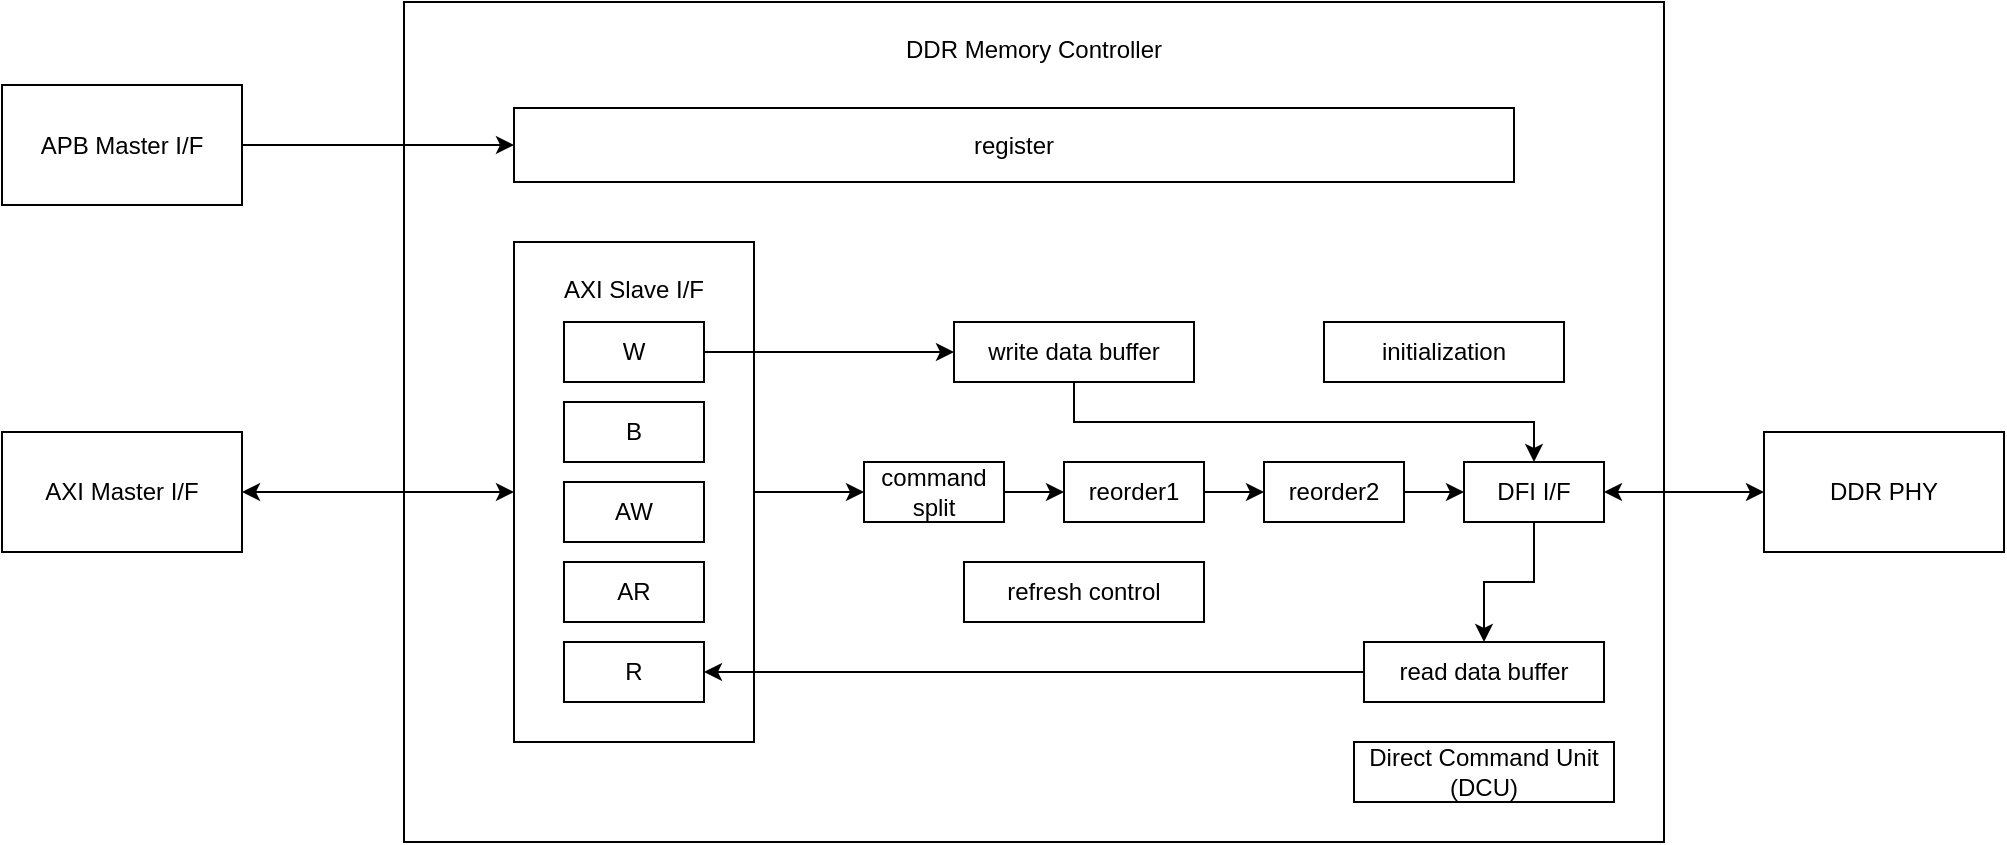 <mxfile version="24.3.1" type="github" pages="4">
  <diagram id="9vWwow3ykaDu_4hFYiPk" name="DDRC">
    <mxGraphModel dx="2076" dy="678" grid="1" gridSize="10" guides="1" tooltips="1" connect="1" arrows="1" fold="1" page="1" pageScale="1" pageWidth="850" pageHeight="1100" math="0" shadow="0">
      <root>
        <mxCell id="0" />
        <mxCell id="1" parent="0" />
        <mxCell id="frMZeteiWevj0GkbvkkG-1" value="DDR Memory Controller" style="rounded=0;whiteSpace=wrap;html=1;verticalAlign=top;spacingTop=10;" vertex="1" parent="1">
          <mxGeometry x="120" y="100" width="630" height="420" as="geometry" />
        </mxCell>
        <mxCell id="frMZeteiWevj0GkbvkkG-2" value="register" style="rounded=0;whiteSpace=wrap;html=1;" vertex="1" parent="1">
          <mxGeometry x="175" y="153" width="500" height="37" as="geometry" />
        </mxCell>
        <mxCell id="frMZeteiWevj0GkbvkkG-17" style="edgeStyle=orthogonalEdgeStyle;rounded=0;orthogonalLoop=1;jettySize=auto;html=1;" edge="1" parent="1" source="frMZeteiWevj0GkbvkkG-3" target="frMZeteiWevj0GkbvkkG-16">
          <mxGeometry relative="1" as="geometry" />
        </mxCell>
        <mxCell id="frMZeteiWevj0GkbvkkG-3" value="AXI Slave I/F" style="rounded=0;whiteSpace=wrap;html=1;verticalAlign=top;spacingTop=10;" vertex="1" parent="1">
          <mxGeometry x="175" y="220" width="120" height="250" as="geometry" />
        </mxCell>
        <mxCell id="frMZeteiWevj0GkbvkkG-15" style="edgeStyle=orthogonalEdgeStyle;rounded=0;orthogonalLoop=1;jettySize=auto;html=1;" edge="1" parent="1" source="frMZeteiWevj0GkbvkkG-4" target="frMZeteiWevj0GkbvkkG-13">
          <mxGeometry relative="1" as="geometry" />
        </mxCell>
        <mxCell id="frMZeteiWevj0GkbvkkG-4" value="W" style="rounded=0;whiteSpace=wrap;html=1;" vertex="1" parent="1">
          <mxGeometry x="200" y="260" width="70" height="30" as="geometry" />
        </mxCell>
        <mxCell id="frMZeteiWevj0GkbvkkG-5" value="B" style="rounded=0;whiteSpace=wrap;html=1;" vertex="1" parent="1">
          <mxGeometry x="200" y="300" width="70" height="30" as="geometry" />
        </mxCell>
        <mxCell id="frMZeteiWevj0GkbvkkG-6" value="AW" style="rounded=0;whiteSpace=wrap;html=1;" vertex="1" parent="1">
          <mxGeometry x="200" y="340" width="70" height="30" as="geometry" />
        </mxCell>
        <mxCell id="frMZeteiWevj0GkbvkkG-7" value="AR" style="rounded=0;whiteSpace=wrap;html=1;" vertex="1" parent="1">
          <mxGeometry x="200" y="380" width="70" height="30" as="geometry" />
        </mxCell>
        <mxCell id="frMZeteiWevj0GkbvkkG-8" value="R" style="rounded=0;whiteSpace=wrap;html=1;" vertex="1" parent="1">
          <mxGeometry x="200" y="420" width="70" height="30" as="geometry" />
        </mxCell>
        <mxCell id="frMZeteiWevj0GkbvkkG-9" value="AXI Master I/F" style="rounded=0;whiteSpace=wrap;html=1;" vertex="1" parent="1">
          <mxGeometry x="-81" y="315" width="120" height="60" as="geometry" />
        </mxCell>
        <mxCell id="frMZeteiWevj0GkbvkkG-12" style="edgeStyle=orthogonalEdgeStyle;rounded=0;orthogonalLoop=1;jettySize=auto;html=1;" edge="1" parent="1" source="frMZeteiWevj0GkbvkkG-11" target="frMZeteiWevj0GkbvkkG-2">
          <mxGeometry relative="1" as="geometry" />
        </mxCell>
        <mxCell id="frMZeteiWevj0GkbvkkG-11" value="APB Master I/F" style="rounded=0;whiteSpace=wrap;html=1;" vertex="1" parent="1">
          <mxGeometry x="-81" y="141.5" width="120" height="60" as="geometry" />
        </mxCell>
        <mxCell id="frMZeteiWevj0GkbvkkG-26" style="edgeStyle=orthogonalEdgeStyle;rounded=0;orthogonalLoop=1;jettySize=auto;html=1;entryX=0.5;entryY=0;entryDx=0;entryDy=0;" edge="1" parent="1" source="frMZeteiWevj0GkbvkkG-13" target="frMZeteiWevj0GkbvkkG-20">
          <mxGeometry relative="1" as="geometry">
            <Array as="points">
              <mxPoint x="455" y="310" />
              <mxPoint x="685" y="310" />
            </Array>
          </mxGeometry>
        </mxCell>
        <mxCell id="frMZeteiWevj0GkbvkkG-13" value="write data buffer" style="rounded=0;whiteSpace=wrap;html=1;" vertex="1" parent="1">
          <mxGeometry x="395" y="260" width="120" height="30" as="geometry" />
        </mxCell>
        <mxCell id="frMZeteiWevj0GkbvkkG-14" value="initialization" style="rounded=0;whiteSpace=wrap;html=1;" vertex="1" parent="1">
          <mxGeometry x="580" y="260" width="120" height="30" as="geometry" />
        </mxCell>
        <mxCell id="frMZeteiWevj0GkbvkkG-21" value="" style="edgeStyle=orthogonalEdgeStyle;rounded=0;orthogonalLoop=1;jettySize=auto;html=1;" edge="1" parent="1" source="frMZeteiWevj0GkbvkkG-16" target="frMZeteiWevj0GkbvkkG-18">
          <mxGeometry relative="1" as="geometry" />
        </mxCell>
        <mxCell id="frMZeteiWevj0GkbvkkG-16" value="command split" style="rounded=0;whiteSpace=wrap;html=1;" vertex="1" parent="1">
          <mxGeometry x="350" y="330" width="70" height="30" as="geometry" />
        </mxCell>
        <mxCell id="frMZeteiWevj0GkbvkkG-22" value="" style="edgeStyle=orthogonalEdgeStyle;rounded=0;orthogonalLoop=1;jettySize=auto;html=1;" edge="1" parent="1" source="frMZeteiWevj0GkbvkkG-18" target="frMZeteiWevj0GkbvkkG-19">
          <mxGeometry relative="1" as="geometry" />
        </mxCell>
        <mxCell id="frMZeteiWevj0GkbvkkG-18" value="reorder1" style="rounded=0;whiteSpace=wrap;html=1;" vertex="1" parent="1">
          <mxGeometry x="450" y="330" width="70" height="30" as="geometry" />
        </mxCell>
        <mxCell id="frMZeteiWevj0GkbvkkG-23" value="" style="edgeStyle=orthogonalEdgeStyle;rounded=0;orthogonalLoop=1;jettySize=auto;html=1;" edge="1" parent="1" source="frMZeteiWevj0GkbvkkG-19" target="frMZeteiWevj0GkbvkkG-20">
          <mxGeometry relative="1" as="geometry" />
        </mxCell>
        <mxCell id="frMZeteiWevj0GkbvkkG-19" value="reorder2" style="rounded=0;whiteSpace=wrap;html=1;" vertex="1" parent="1">
          <mxGeometry x="550" y="330" width="70" height="30" as="geometry" />
        </mxCell>
        <mxCell id="frMZeteiWevj0GkbvkkG-28" style="edgeStyle=orthogonalEdgeStyle;rounded=0;orthogonalLoop=1;jettySize=auto;html=1;" edge="1" parent="1" source="frMZeteiWevj0GkbvkkG-20" target="frMZeteiWevj0GkbvkkG-27">
          <mxGeometry relative="1" as="geometry" />
        </mxCell>
        <mxCell id="frMZeteiWevj0GkbvkkG-20" value="DFI I/F" style="rounded=0;whiteSpace=wrap;html=1;" vertex="1" parent="1">
          <mxGeometry x="650" y="330" width="70" height="30" as="geometry" />
        </mxCell>
        <mxCell id="frMZeteiWevj0GkbvkkG-24" value="DDR PHY" style="rounded=0;whiteSpace=wrap;html=1;" vertex="1" parent="1">
          <mxGeometry x="800" y="315" width="120" height="60" as="geometry" />
        </mxCell>
        <mxCell id="frMZeteiWevj0GkbvkkG-29" style="edgeStyle=orthogonalEdgeStyle;rounded=0;orthogonalLoop=1;jettySize=auto;html=1;entryX=1;entryY=0.5;entryDx=0;entryDy=0;" edge="1" parent="1" source="frMZeteiWevj0GkbvkkG-27" target="frMZeteiWevj0GkbvkkG-8">
          <mxGeometry relative="1" as="geometry" />
        </mxCell>
        <mxCell id="frMZeteiWevj0GkbvkkG-27" value="read data buffer" style="rounded=0;whiteSpace=wrap;html=1;" vertex="1" parent="1">
          <mxGeometry x="600" y="420" width="120" height="30" as="geometry" />
        </mxCell>
        <mxCell id="frMZeteiWevj0GkbvkkG-30" value="refresh control" style="rounded=0;whiteSpace=wrap;html=1;" vertex="1" parent="1">
          <mxGeometry x="400" y="380" width="120" height="30" as="geometry" />
        </mxCell>
        <mxCell id="frMZeteiWevj0GkbvkkG-31" value="Direct Command Unit (DCU)" style="rounded=0;whiteSpace=wrap;html=1;" vertex="1" parent="1">
          <mxGeometry x="595" y="470" width="130" height="30" as="geometry" />
        </mxCell>
        <mxCell id="frMZeteiWevj0GkbvkkG-32" value="" style="endArrow=classic;startArrow=classic;html=1;rounded=0;exitX=1;exitY=0.5;exitDx=0;exitDy=0;entryX=0;entryY=0.5;entryDx=0;entryDy=0;" edge="1" parent="1" source="frMZeteiWevj0GkbvkkG-20" target="frMZeteiWevj0GkbvkkG-24">
          <mxGeometry width="50" height="50" relative="1" as="geometry">
            <mxPoint x="810" y="210" as="sourcePoint" />
            <mxPoint x="860" y="160" as="targetPoint" />
          </mxGeometry>
        </mxCell>
        <mxCell id="frMZeteiWevj0GkbvkkG-33" value="" style="endArrow=classic;startArrow=classic;html=1;rounded=0;entryX=0;entryY=0.5;entryDx=0;entryDy=0;exitX=1;exitY=0.5;exitDx=0;exitDy=0;" edge="1" parent="1" source="frMZeteiWevj0GkbvkkG-9" target="frMZeteiWevj0GkbvkkG-3">
          <mxGeometry width="50" height="50" relative="1" as="geometry">
            <mxPoint x="-60" y="510" as="sourcePoint" />
            <mxPoint x="-10" y="460" as="targetPoint" />
          </mxGeometry>
        </mxCell>
      </root>
    </mxGraphModel>
  </diagram>
  <diagram name="DDR3 PHY" id="UruX_jtSdORVsxLQnjOW">
    <mxGraphModel dx="2189" dy="700" grid="1" gridSize="10" guides="1" tooltips="1" connect="1" arrows="1" fold="1" page="1" pageScale="1" pageWidth="827" pageHeight="1169" math="0" shadow="0">
      <root>
        <mxCell id="0" />
        <mxCell id="1" parent="0" />
        <mxCell id="sAQjgRgPTUwADLjQuwZJ-1" value="&lt;div style=&quot;margin-top: 0px; margin-bottom: 300px; margin-right: 500px;&quot; align=&quot;center&quot;&gt;Top-Level DDR3 PHY&lt;br&gt;(PHY soft and hardware IP)&lt;/div&gt;" style="rounded=0;whiteSpace=wrap;html=1;metaEdit=0;align=center;dashed=1;" vertex="1" parent="1">
          <mxGeometry x="130" y="80" width="800" height="470" as="geometry" />
        </mxCell>
        <mxCell id="sAQjgRgPTUwADLjQuwZJ-24" value="&lt;div style=&quot;padding-bottom: 360px;&quot; align=&quot;center&quot;&gt;DDR3 PHY&lt;/div&gt;" style="rounded=0;whiteSpace=wrap;html=1;align=center;dashed=1;" vertex="1" parent="1">
          <mxGeometry x="471" y="115" width="410" height="400" as="geometry" />
        </mxCell>
        <mxCell id="sAQjgRgPTUwADLjQuwZJ-2" value="&lt;div&gt;PHY Utility Block&lt;/div&gt;&lt;div&gt;(DDR3PUB)&lt;br&gt;&lt;/div&gt;" style="rounded=0;whiteSpace=wrap;html=1;" vertex="1" parent="1">
          <mxGeometry x="210" y="210" width="140" height="260" as="geometry" />
        </mxCell>
        <mxCell id="sAQjgRgPTUwADLjQuwZJ-3" value="&lt;div&gt;Data PHY&lt;/div&gt;&lt;div&gt;(DDR3PHYDATX8)&lt;br&gt;&lt;/div&gt;" style="rounded=0;whiteSpace=wrap;html=1;fillColor=#ffe6cc;strokeColor=#d79b00;" vertex="1" parent="1">
          <mxGeometry x="500" y="160" width="150" height="40" as="geometry" />
        </mxCell>
        <mxCell id="sAQjgRgPTUwADLjQuwZJ-5" value="&lt;div&gt;Data PHY&lt;/div&gt;&lt;div&gt;(DDR3PHYDATX8)&lt;br&gt;&lt;/div&gt;" style="rounded=0;whiteSpace=wrap;html=1;fillColor=#ffe6cc;strokeColor=#d79b00;" vertex="1" parent="1">
          <mxGeometry x="500" y="240" width="150" height="40" as="geometry" />
        </mxCell>
        <mxCell id="sAQjgRgPTUwADLjQuwZJ-7" value="" style="shape=waypoint;sketch=0;fillStyle=solid;size=6;pointerEvents=1;points=[];fillColor=none;resizable=0;rotatable=0;perimeter=centerPerimeter;snapToPoint=1;" vertex="1" parent="1">
          <mxGeometry x="565" y="200" width="20" height="20" as="geometry" />
        </mxCell>
        <mxCell id="sAQjgRgPTUwADLjQuwZJ-8" value="" style="shape=waypoint;sketch=0;fillStyle=solid;size=6;pointerEvents=1;points=[];fillColor=none;resizable=0;rotatable=0;perimeter=centerPerimeter;snapToPoint=1;" vertex="1" parent="1">
          <mxGeometry x="565" y="210" width="20" height="20" as="geometry" />
        </mxCell>
        <mxCell id="sAQjgRgPTUwADLjQuwZJ-9" value="" style="shape=waypoint;sketch=0;fillStyle=solid;size=6;pointerEvents=1;points=[];fillColor=none;resizable=0;rotatable=0;perimeter=centerPerimeter;snapToPoint=1;" vertex="1" parent="1">
          <mxGeometry x="565" y="220" width="20" height="20" as="geometry" />
        </mxCell>
        <mxCell id="sAQjgRgPTUwADLjQuwZJ-10" value="&lt;div&gt;Address/Command PHY&lt;/div&gt;&lt;div&gt;(DDR3PHYAC)&lt;br&gt;&lt;/div&gt;" style="rounded=0;whiteSpace=wrap;html=1;fillColor=#ffe6cc;strokeColor=#d79b00;" vertex="1" parent="1">
          <mxGeometry x="500" y="295" width="150" height="40" as="geometry" />
        </mxCell>
        <mxCell id="sAQjgRgPTUwADLjQuwZJ-14" value="&lt;div&gt;Data PHY&lt;/div&gt;&lt;div&gt;(DDR3PHYDATX8)&lt;br&gt;&lt;/div&gt;" style="rounded=0;whiteSpace=wrap;html=1;fillColor=#ffe6cc;strokeColor=#d79b00;" vertex="1" parent="1">
          <mxGeometry x="500" y="350" width="150" height="40" as="geometry" />
        </mxCell>
        <mxCell id="sAQjgRgPTUwADLjQuwZJ-15" value="" style="shape=waypoint;sketch=0;fillStyle=solid;size=6;pointerEvents=1;points=[];fillColor=none;resizable=0;rotatable=0;perimeter=centerPerimeter;snapToPoint=1;" vertex="1" parent="1">
          <mxGeometry x="565" y="400" width="20" height="20" as="geometry" />
        </mxCell>
        <mxCell id="sAQjgRgPTUwADLjQuwZJ-16" value="" style="shape=waypoint;sketch=0;fillStyle=solid;size=6;pointerEvents=1;points=[];fillColor=none;resizable=0;rotatable=0;perimeter=centerPerimeter;snapToPoint=1;" vertex="1" parent="1">
          <mxGeometry x="565" y="410" width="20" height="20" as="geometry" />
        </mxCell>
        <mxCell id="sAQjgRgPTUwADLjQuwZJ-17" value="" style="shape=waypoint;sketch=0;fillStyle=solid;size=6;pointerEvents=1;points=[];fillColor=none;resizable=0;rotatable=0;perimeter=centerPerimeter;snapToPoint=1;" vertex="1" parent="1">
          <mxGeometry x="565" y="390" width="20" height="20" as="geometry" />
        </mxCell>
        <mxCell id="sAQjgRgPTUwADLjQuwZJ-20" value="&lt;div&gt;Data PHY&lt;/div&gt;&lt;div&gt;(DDR3PHYDATX8)&lt;br&gt;&lt;/div&gt;" style="rounded=0;whiteSpace=wrap;html=1;fillColor=#ffe6cc;strokeColor=#d79b00;" vertex="1" parent="1">
          <mxGeometry x="500" y="430" width="150" height="40" as="geometry" />
        </mxCell>
        <mxCell id="sAQjgRgPTUwADLjQuwZJ-21" value="&lt;div&gt;SSTL&lt;/div&gt;&lt;div&gt;I/O&lt;/div&gt;&lt;div&gt;Bank&lt;br&gt;&lt;/div&gt;" style="rounded=0;whiteSpace=wrap;html=1;fillColor=#ffe6cc;strokeColor=#d79b00;" vertex="1" parent="1">
          <mxGeometry x="730" y="160" width="120" height="310" as="geometry" />
        </mxCell>
        <mxCell id="sAQjgRgPTUwADLjQuwZJ-22" value="" style="shape=flexArrow;endArrow=classic;startArrow=classic;html=1;rounded=0;endWidth=8;endSize=2.622;startWidth=8;startSize=2.622;width=4.348;" edge="1" parent="1">
          <mxGeometry width="100" height="100" relative="1" as="geometry">
            <mxPoint x="660" y="219.57" as="sourcePoint" />
            <mxPoint x="710" y="219.57" as="targetPoint" />
          </mxGeometry>
        </mxCell>
        <mxCell id="sAQjgRgPTUwADLjQuwZJ-23" value="" style="shape=flexArrow;endArrow=classic;startArrow=classic;html=1;rounded=0;endWidth=8;endSize=2.622;startWidth=8;startSize=2.622;width=4.348;" edge="1" parent="1">
          <mxGeometry width="100" height="100" relative="1" as="geometry">
            <mxPoint x="660" y="409.13" as="sourcePoint" />
            <mxPoint x="710" y="409.13" as="targetPoint" />
          </mxGeometry>
        </mxCell>
        <mxCell id="sAQjgRgPTUwADLjQuwZJ-25" value="" style="endArrow=none;html=1;rounded=0;strokeWidth=3;" edge="1" parent="1">
          <mxGeometry width="50" height="50" relative="1" as="geometry">
            <mxPoint x="390" y="470" as="sourcePoint" />
            <mxPoint x="390" y="140" as="targetPoint" />
          </mxGeometry>
        </mxCell>
        <mxCell id="sAQjgRgPTUwADLjQuwZJ-28" value="" style="endArrow=classic;html=1;rounded=0;exitX=0;exitY=0.25;exitDx=0;exitDy=0;" edge="1" parent="1" source="sAQjgRgPTUwADLjQuwZJ-3">
          <mxGeometry width="50" height="50" relative="1" as="geometry">
            <mxPoint x="420" y="10" as="sourcePoint" />
            <mxPoint x="390" y="170" as="targetPoint" />
          </mxGeometry>
        </mxCell>
        <mxCell id="sAQjgRgPTUwADLjQuwZJ-29" value="" style="endArrow=none;html=1;rounded=0;strokeWidth=3;" edge="1" parent="1">
          <mxGeometry width="50" height="50" relative="1" as="geometry">
            <mxPoint x="430" y="514" as="sourcePoint" />
            <mxPoint x="430" y="184" as="targetPoint" />
          </mxGeometry>
        </mxCell>
        <mxCell id="sAQjgRgPTUwADLjQuwZJ-30" value="" style="endArrow=classic;html=1;rounded=0;exitX=0;exitY=0.25;exitDx=0;exitDy=0;" edge="1" parent="1">
          <mxGeometry width="50" height="50" relative="1" as="geometry">
            <mxPoint x="500" y="250" as="sourcePoint" />
            <mxPoint x="390" y="250" as="targetPoint" />
          </mxGeometry>
        </mxCell>
        <mxCell id="sAQjgRgPTUwADLjQuwZJ-31" value="" style="endArrow=classic;html=1;rounded=0;exitX=0;exitY=0.25;exitDx=0;exitDy=0;" edge="1" parent="1">
          <mxGeometry width="50" height="50" relative="1" as="geometry">
            <mxPoint x="500" y="300" as="sourcePoint" />
            <mxPoint x="390" y="300" as="targetPoint" />
          </mxGeometry>
        </mxCell>
        <mxCell id="sAQjgRgPTUwADLjQuwZJ-32" value="" style="endArrow=classic;html=1;rounded=0;exitX=0;exitY=0.25;exitDx=0;exitDy=0;" edge="1" parent="1">
          <mxGeometry width="50" height="50" relative="1" as="geometry">
            <mxPoint x="500" y="360" as="sourcePoint" />
            <mxPoint x="390" y="360" as="targetPoint" />
          </mxGeometry>
        </mxCell>
        <mxCell id="sAQjgRgPTUwADLjQuwZJ-33" value="" style="endArrow=classic;html=1;rounded=0;exitX=0;exitY=0.25;exitDx=0;exitDy=0;" edge="1" parent="1">
          <mxGeometry width="50" height="50" relative="1" as="geometry">
            <mxPoint x="500" y="440" as="sourcePoint" />
            <mxPoint x="390" y="440" as="targetPoint" />
          </mxGeometry>
        </mxCell>
        <mxCell id="sAQjgRgPTUwADLjQuwZJ-34" value="" style="endArrow=classic;html=1;rounded=0;entryX=1;entryY=0.25;entryDx=0;entryDy=0;" edge="1" parent="1" target="sAQjgRgPTUwADLjQuwZJ-2">
          <mxGeometry width="50" height="50" relative="1" as="geometry">
            <mxPoint x="390" y="275" as="sourcePoint" />
            <mxPoint x="20" y="140" as="targetPoint" />
          </mxGeometry>
        </mxCell>
        <mxCell id="sAQjgRgPTUwADLjQuwZJ-35" value="" style="endArrow=classic;html=1;rounded=0;exitX=1;exitY=0.75;exitDx=0;exitDy=0;" edge="1" parent="1" source="sAQjgRgPTUwADLjQuwZJ-2">
          <mxGeometry width="50" height="50" relative="1" as="geometry">
            <mxPoint x="-20" y="370" as="sourcePoint" />
            <mxPoint x="430" y="405" as="targetPoint" />
          </mxGeometry>
        </mxCell>
        <mxCell id="sAQjgRgPTUwADLjQuwZJ-36" value="" style="endArrow=classic;html=1;rounded=0;entryX=0;entryY=0.75;entryDx=0;entryDy=0;" edge="1" parent="1" target="sAQjgRgPTUwADLjQuwZJ-3">
          <mxGeometry width="50" height="50" relative="1" as="geometry">
            <mxPoint x="430" y="190" as="sourcePoint" />
            <mxPoint x="510" as="targetPoint" />
          </mxGeometry>
        </mxCell>
        <mxCell id="sAQjgRgPTUwADLjQuwZJ-37" value="" style="endArrow=classic;html=1;rounded=0;entryX=0;entryY=0.75;entryDx=0;entryDy=0;" edge="1" parent="1">
          <mxGeometry width="50" height="50" relative="1" as="geometry">
            <mxPoint x="430" y="270" as="sourcePoint" />
            <mxPoint x="500" y="270" as="targetPoint" />
          </mxGeometry>
        </mxCell>
        <mxCell id="sAQjgRgPTUwADLjQuwZJ-38" value="" style="endArrow=classic;html=1;rounded=0;entryX=0;entryY=0.75;entryDx=0;entryDy=0;" edge="1" parent="1">
          <mxGeometry width="50" height="50" relative="1" as="geometry">
            <mxPoint x="430" y="330" as="sourcePoint" />
            <mxPoint x="500" y="330" as="targetPoint" />
          </mxGeometry>
        </mxCell>
        <mxCell id="sAQjgRgPTUwADLjQuwZJ-39" value="" style="endArrow=classic;html=1;rounded=0;entryX=0;entryY=0.75;entryDx=0;entryDy=0;" edge="1" parent="1">
          <mxGeometry width="50" height="50" relative="1" as="geometry">
            <mxPoint x="430" y="380" as="sourcePoint" />
            <mxPoint x="500" y="380" as="targetPoint" />
          </mxGeometry>
        </mxCell>
        <mxCell id="sAQjgRgPTUwADLjQuwZJ-40" value="" style="endArrow=classic;html=1;rounded=0;entryX=0;entryY=0.75;entryDx=0;entryDy=0;" edge="1" parent="1">
          <mxGeometry width="50" height="50" relative="1" as="geometry">
            <mxPoint x="430" y="460" as="sourcePoint" />
            <mxPoint x="500" y="460" as="targetPoint" />
          </mxGeometry>
        </mxCell>
        <mxCell id="sAQjgRgPTUwADLjQuwZJ-41" value="Soft IP" style="rounded=0;whiteSpace=wrap;html=1;" vertex="1" parent="1">
          <mxGeometry x="-63" y="517" width="70" height="30" as="geometry" />
        </mxCell>
        <mxCell id="sAQjgRgPTUwADLjQuwZJ-42" value="Hard IP" style="rounded=0;whiteSpace=wrap;html=1;fillColor=#ffe6cc;strokeColor=#d79b00;" vertex="1" parent="1">
          <mxGeometry x="27" y="517" width="70" height="30" as="geometry" />
        </mxCell>
        <mxCell id="sAQjgRgPTUwADLjQuwZJ-44" value="&lt;font style=&quot;font-size: 10px;&quot;&gt;JTAG&lt;/font&gt;" style="rounded=0;whiteSpace=wrap;html=1;align=center;direction=west;textDirection=vertical-rl;rotation=180;horizontal=1;verticalAlign=middle;" vertex="1" parent="1">
          <mxGeometry x="200" y="265" width="20" height="30" as="geometry" />
        </mxCell>
        <mxCell id="sAQjgRgPTUwADLjQuwZJ-45" value="&lt;font style=&quot;font-size: 10px;&quot;&gt;APB&lt;/font&gt;" style="rounded=0;whiteSpace=wrap;html=1;align=center;direction=west;textDirection=vertical-rl;rotation=180;horizontal=1;verticalAlign=middle;fillColor=#fff2cc;strokeColor=#d6b656;" vertex="1" parent="1">
          <mxGeometry x="200" y="230" width="20" height="30" as="geometry" />
        </mxCell>
        <mxCell id="sAQjgRgPTUwADLjQuwZJ-46" value="&lt;font style=&quot;font-size: 10px;&quot;&gt;JTAG&lt;/font&gt;" style="rounded=0;whiteSpace=wrap;html=1;align=center;direction=west;textDirection=vertical-rl;rotation=180;horizontal=1;verticalAlign=middle;fillColor=#fff2cc;strokeColor=#d6b656;" vertex="1" parent="1">
          <mxGeometry x="200" y="265" width="20" height="30" as="geometry" />
        </mxCell>
        <mxCell id="sAQjgRgPTUwADLjQuwZJ-47" value="&lt;font style=&quot;font-size: 10px;&quot;&gt;CFG&lt;/font&gt;" style="rounded=0;whiteSpace=wrap;html=1;align=center;direction=west;textDirection=vertical-rl;rotation=180;horizontal=1;verticalAlign=middle;fillColor=#fff2cc;strokeColor=#d6b656;" vertex="1" parent="1">
          <mxGeometry x="200" y="300" width="20" height="30" as="geometry" />
        </mxCell>
        <mxCell id="sAQjgRgPTUwADLjQuwZJ-48" value="&lt;font style=&quot;font-size: 10px;&quot;&gt;DFI&lt;/font&gt;" style="rounded=0;whiteSpace=wrap;html=1;align=center;direction=west;textDirection=vertical-rl;rotation=180;horizontal=1;verticalAlign=middle;fillColor=#fff2cc;strokeColor=#d6b656;" vertex="1" parent="1">
          <mxGeometry x="200" y="390" width="20" height="30" as="geometry" />
        </mxCell>
        <mxCell id="sAQjgRgPTUwADLjQuwZJ-49" value="Register Access" style="rounded=0;whiteSpace=wrap;html=1;" vertex="1" parent="1">
          <mxGeometry x="-127" y="210" width="190" height="140" as="geometry" />
        </mxCell>
        <mxCell id="sAQjgRgPTUwADLjQuwZJ-50" value="&lt;font style=&quot;font-size: 10px;&quot;&gt;APB&lt;/font&gt;" style="rounded=0;whiteSpace=wrap;html=1;align=center;direction=west;textDirection=vertical-rl;rotation=180;horizontal=1;verticalAlign=middle;fillColor=#fff2cc;strokeColor=#d6b656;" vertex="1" parent="1">
          <mxGeometry x="53" y="230" width="20" height="30" as="geometry" />
        </mxCell>
        <mxCell id="sAQjgRgPTUwADLjQuwZJ-51" value="&lt;font style=&quot;font-size: 10px;&quot;&gt;JTAG&lt;/font&gt;" style="rounded=0;whiteSpace=wrap;html=1;align=center;direction=west;textDirection=vertical-rl;rotation=180;horizontal=1;verticalAlign=middle;fillColor=#fff2cc;strokeColor=#d6b656;" vertex="1" parent="1">
          <mxGeometry x="53" y="265" width="20" height="30" as="geometry" />
        </mxCell>
        <mxCell id="sAQjgRgPTUwADLjQuwZJ-52" value="&lt;font style=&quot;font-size: 10px;&quot;&gt;CFG&lt;/font&gt;" style="rounded=0;whiteSpace=wrap;html=1;align=center;direction=west;textDirection=vertical-rl;rotation=180;horizontal=1;verticalAlign=middle;fillColor=#fff2cc;strokeColor=#d6b656;" vertex="1" parent="1">
          <mxGeometry x="53" y="300" width="20" height="30" as="geometry" />
        </mxCell>
        <mxCell id="sAQjgRgPTUwADLjQuwZJ-53" value="" style="endArrow=classic;startArrow=classic;html=1;rounded=0;entryX=0;entryY=0.5;entryDx=0;entryDy=0;exitX=1;exitY=0.5;exitDx=0;exitDy=0;" edge="1" parent="1" source="sAQjgRgPTUwADLjQuwZJ-50" target="sAQjgRgPTUwADLjQuwZJ-45">
          <mxGeometry width="50" height="50" relative="1" as="geometry">
            <mxPoint x="-40" y="80" as="sourcePoint" />
            <mxPoint x="10" y="30" as="targetPoint" />
          </mxGeometry>
        </mxCell>
        <mxCell id="sAQjgRgPTUwADLjQuwZJ-54" value="" style="endArrow=classic;startArrow=classic;html=1;rounded=0;entryX=0;entryY=0.5;entryDx=0;entryDy=0;" edge="1" parent="1" source="sAQjgRgPTUwADLjQuwZJ-51">
          <mxGeometry width="50" height="50" relative="1" as="geometry">
            <mxPoint x="90" y="279.44" as="sourcePoint" />
            <mxPoint x="200" y="279.44" as="targetPoint" />
          </mxGeometry>
        </mxCell>
        <mxCell id="sAQjgRgPTUwADLjQuwZJ-55" value="" style="endArrow=classic;startArrow=classic;html=1;rounded=0;entryX=0;entryY=0.5;entryDx=0;entryDy=0;" edge="1" parent="1" source="sAQjgRgPTUwADLjQuwZJ-52">
          <mxGeometry width="50" height="50" relative="1" as="geometry">
            <mxPoint x="90" y="314" as="sourcePoint" />
            <mxPoint x="200" y="314.44" as="targetPoint" />
          </mxGeometry>
        </mxCell>
        <mxCell id="sAQjgRgPTUwADLjQuwZJ-56" value="Memory Controller" style="rounded=0;whiteSpace=wrap;html=1;" vertex="1" parent="1">
          <mxGeometry x="-124" y="365" width="187" height="95" as="geometry" />
        </mxCell>
        <mxCell id="sAQjgRgPTUwADLjQuwZJ-58" value="" style="edgeStyle=orthogonalEdgeStyle;rounded=0;orthogonalLoop=1;jettySize=auto;html=1;entryX=0;entryY=0.5;entryDx=0;entryDy=0;" edge="1" parent="1" source="sAQjgRgPTUwADLjQuwZJ-57" target="sAQjgRgPTUwADLjQuwZJ-48">
          <mxGeometry relative="1" as="geometry" />
        </mxCell>
        <mxCell id="sAQjgRgPTUwADLjQuwZJ-57" value="&lt;font style=&quot;font-size: 10px;&quot;&gt;DFI&lt;/font&gt;" style="rounded=0;whiteSpace=wrap;html=1;align=center;direction=west;textDirection=vertical-rl;rotation=180;horizontal=1;verticalAlign=middle;fillColor=#fff2cc;strokeColor=#d6b656;" vertex="1" parent="1">
          <mxGeometry x="53" y="390" width="20" height="30" as="geometry" />
        </mxCell>
      </root>
    </mxGraphModel>
  </diagram>
  <diagram id="DuDkJxmGSpIwg8dUUB0R" name="DDR3 PUB">
    <mxGraphModel dx="1168" dy="600" grid="1" gridSize="10" guides="1" tooltips="1" connect="1" arrows="1" fold="1" page="1" pageScale="1" pageWidth="850" pageHeight="1100" math="0" shadow="0">
      <root>
        <mxCell id="0" />
        <mxCell id="1" parent="0" />
        <mxCell id="BBfoYdX2BD2s7KUMBHFl-1" value="&lt;div style=&quot;padding-top: 10px;&quot; align=&quot;center&quot;&gt;PHY Utility Block (PUB)&lt;/div&gt;" style="rounded=0;whiteSpace=wrap;html=1;verticalAlign=top;align=center;strokeWidth=2;" vertex="1" parent="1">
          <mxGeometry x="170" y="80" width="610" height="430" as="geometry" />
        </mxCell>
        <mxCell id="BBfoYdX2BD2s7KUMBHFl-2" value="&lt;div&gt;Configuration&lt;/div&gt;&lt;div&gt;Registers&lt;br&gt;&lt;/div&gt;" style="rounded=0;whiteSpace=wrap;html=1;" vertex="1" parent="1">
          <mxGeometry x="415" y="130" width="120" height="50" as="geometry" />
        </mxCell>
        <mxCell id="BBfoYdX2BD2s7KUMBHFl-8" value="Initialization" style="rounded=0;whiteSpace=wrap;html=1;" vertex="1" parent="1">
          <mxGeometry x="230" y="240" width="120" height="40" as="geometry" />
        </mxCell>
        <mxCell id="BBfoYdX2BD2s7KUMBHFl-12" value="&lt;div&gt;Command&lt;/div&gt;&lt;div&gt;Scheduler&lt;br&gt;&lt;/div&gt;" style="rounded=0;whiteSpace=wrap;html=1;" vertex="1" parent="1">
          <mxGeometry x="415" y="240" width="120" height="190" as="geometry" />
        </mxCell>
        <mxCell id="BBfoYdX2BD2s7KUMBHFl-13" value="DFI" style="rounded=0;whiteSpace=wrap;html=1;" vertex="1" parent="1">
          <mxGeometry x="610" y="277" width="120" height="115" as="geometry" />
        </mxCell>
        <mxCell id="gnIbY4Nwv_cMFJ-ta5hL-1" value="&lt;font style=&quot;font-size: 10px;&quot;&gt;APB&lt;/font&gt;" style="rounded=0;whiteSpace=wrap;html=1;align=center;direction=west;textDirection=vertical-rl;rotation=180;horizontal=1;verticalAlign=middle;fillColor=#fff2cc;strokeColor=#d6b656;" vertex="1" parent="1">
          <mxGeometry x="160" y="100" width="20" height="30" as="geometry" />
        </mxCell>
        <mxCell id="gnIbY4Nwv_cMFJ-ta5hL-2" value="&lt;font style=&quot;font-size: 10px;&quot;&gt;JTAG&lt;/font&gt;" style="rounded=0;whiteSpace=wrap;html=1;align=center;direction=west;textDirection=vertical-rl;rotation=180;horizontal=1;verticalAlign=middle;fillColor=#fff2cc;strokeColor=#d6b656;" vertex="1" parent="1">
          <mxGeometry x="160" y="140" width="20" height="30" as="geometry" />
        </mxCell>
        <mxCell id="gnIbY4Nwv_cMFJ-ta5hL-3" value="&lt;font style=&quot;font-size: 10px;&quot;&gt;CFG&lt;/font&gt;" style="rounded=0;whiteSpace=wrap;html=1;align=center;direction=west;textDirection=vertical-rl;rotation=180;horizontal=1;verticalAlign=middle;fillColor=#fff2cc;strokeColor=#d6b656;" vertex="1" parent="1">
          <mxGeometry x="160" y="180" width="20" height="30" as="geometry" />
        </mxCell>
        <mxCell id="gnIbY4Nwv_cMFJ-ta5hL-4" value="&lt;font style=&quot;font-size: 10px;&quot;&gt;DFI&lt;/font&gt;" style="rounded=0;whiteSpace=wrap;html=1;align=center;direction=west;textDirection=vertical-rl;rotation=180;horizontal=1;verticalAlign=middle;fillColor=#fff2cc;strokeColor=#d6b656;" vertex="1" parent="1">
          <mxGeometry x="160" y="460" width="20" height="30" as="geometry" />
        </mxCell>
        <mxCell id="gnIbY4Nwv_cMFJ-ta5hL-5" value="Data Training" style="rounded=0;whiteSpace=wrap;html=1;" vertex="1" parent="1">
          <mxGeometry x="230" y="290" width="120" height="40" as="geometry" />
        </mxCell>
        <mxCell id="gnIbY4Nwv_cMFJ-ta5hL-6" value="BIST" style="rounded=0;whiteSpace=wrap;html=1;" vertex="1" parent="1">
          <mxGeometry x="230" y="340" width="120" height="40" as="geometry" />
        </mxCell>
        <mxCell id="gnIbY4Nwv_cMFJ-ta5hL-7" value="DRAM Command Unit" style="rounded=0;whiteSpace=wrap;html=1;" vertex="1" parent="1">
          <mxGeometry x="230" y="390" width="120" height="40" as="geometry" />
        </mxCell>
        <mxCell id="gnIbY4Nwv_cMFJ-ta5hL-8" value="" style="endArrow=none;html=1;rounded=0;strokeWidth=3;" edge="1" parent="1">
          <mxGeometry width="50" height="50" relative="1" as="geometry">
            <mxPoint x="289.5" y="210" as="sourcePoint" />
            <mxPoint x="289.5" y="100" as="targetPoint" />
          </mxGeometry>
        </mxCell>
        <mxCell id="BElFiuEGJX8U0KGb_blj-1" value="" style="endArrow=classic;startArrow=classic;html=1;rounded=0;" edge="1" parent="1">
          <mxGeometry width="50" height="50" relative="1" as="geometry">
            <mxPoint x="180" y="114.6" as="sourcePoint" />
            <mxPoint x="290" y="115.1" as="targetPoint" />
          </mxGeometry>
        </mxCell>
        <mxCell id="BElFiuEGJX8U0KGb_blj-2" value="" style="endArrow=classic;startArrow=classic;html=1;rounded=0;" edge="1" parent="1">
          <mxGeometry width="50" height="50" relative="1" as="geometry">
            <mxPoint x="180" y="154.6" as="sourcePoint" />
            <mxPoint x="290" y="155.1" as="targetPoint" />
          </mxGeometry>
        </mxCell>
        <mxCell id="BElFiuEGJX8U0KGb_blj-3" value="" style="endArrow=classic;startArrow=classic;html=1;rounded=0;" edge="1" parent="1">
          <mxGeometry width="50" height="50" relative="1" as="geometry">
            <mxPoint x="180" y="194.6" as="sourcePoint" />
            <mxPoint x="290" y="195.1" as="targetPoint" />
          </mxGeometry>
        </mxCell>
        <mxCell id="BElFiuEGJX8U0KGb_blj-4" value="" style="endArrow=classic;startArrow=classic;html=1;rounded=0;entryX=0;entryY=0.5;entryDx=0;entryDy=0;" edge="1" parent="1" target="BBfoYdX2BD2s7KUMBHFl-2">
          <mxGeometry width="50" height="50" relative="1" as="geometry">
            <mxPoint x="290" y="154.6" as="sourcePoint" />
            <mxPoint x="400" y="155.1" as="targetPoint" />
          </mxGeometry>
        </mxCell>
        <mxCell id="BElFiuEGJX8U0KGb_blj-5" value="" style="endArrow=classic;html=1;rounded=0;" edge="1" parent="1">
          <mxGeometry width="50" height="50" relative="1" as="geometry">
            <mxPoint x="535" y="154.6" as="sourcePoint" />
            <mxPoint x="810" y="155" as="targetPoint" />
          </mxGeometry>
        </mxCell>
        <mxCell id="BElFiuEGJX8U0KGb_blj-6" value="" style="endArrow=classic;html=1;rounded=0;" edge="1" parent="1">
          <mxGeometry width="50" height="50" relative="1" as="geometry">
            <mxPoint x="474.6" y="180" as="sourcePoint" />
            <mxPoint x="475" y="200" as="targetPoint" />
          </mxGeometry>
        </mxCell>
        <mxCell id="BElFiuEGJX8U0KGb_blj-7" value="" style="endArrow=classic;html=1;rounded=0;entryX=0.5;entryY=1;entryDx=0;entryDy=0;exitX=1;exitY=0.25;exitDx=0;exitDy=0;" edge="1" parent="1" source="gnIbY4Nwv_cMFJ-ta5hL-4" target="BBfoYdX2BD2s7KUMBHFl-12">
          <mxGeometry width="50" height="50" relative="1" as="geometry">
            <mxPoint x="180" y="474.6" as="sourcePoint" />
            <mxPoint x="240" y="474.6" as="targetPoint" />
            <Array as="points">
              <mxPoint x="475" y="468" />
            </Array>
          </mxGeometry>
        </mxCell>
        <mxCell id="BElFiuEGJX8U0KGb_blj-8" value="" style="endArrow=classic;html=1;rounded=0;exitX=0.5;exitY=1;exitDx=0;exitDy=0;entryX=1;entryY=0.75;entryDx=0;entryDy=0;" edge="1" parent="1" source="BBfoYdX2BD2s7KUMBHFl-13" target="gnIbY4Nwv_cMFJ-ta5hL-4">
          <mxGeometry width="50" height="50" relative="1" as="geometry">
            <mxPoint x="370" y="600" as="sourcePoint" />
            <mxPoint x="420" y="550" as="targetPoint" />
            <Array as="points">
              <mxPoint x="670" y="483" />
            </Array>
          </mxGeometry>
        </mxCell>
        <mxCell id="BElFiuEGJX8U0KGb_blj-9" value="" style="endArrow=classic;html=1;rounded=0;entryX=0.015;entryY=0.104;entryDx=0;entryDy=0;entryPerimeter=0;" edge="1" parent="1" target="BBfoYdX2BD2s7KUMBHFl-12">
          <mxGeometry width="50" height="50" relative="1" as="geometry">
            <mxPoint x="350" y="260" as="sourcePoint" />
            <mxPoint x="400" y="210" as="targetPoint" />
            <Array as="points">
              <mxPoint x="390" y="260" />
            </Array>
          </mxGeometry>
        </mxCell>
        <mxCell id="BElFiuEGJX8U0KGb_blj-10" value="" style="endArrow=classic;html=1;rounded=0;" edge="1" parent="1" source="gnIbY4Nwv_cMFJ-ta5hL-5">
          <mxGeometry width="50" height="50" relative="1" as="geometry">
            <mxPoint x="355" y="310" as="sourcePoint" />
            <mxPoint x="415" y="310" as="targetPoint" />
          </mxGeometry>
        </mxCell>
        <mxCell id="BElFiuEGJX8U0KGb_blj-11" value="" style="endArrow=classic;html=1;rounded=0;entryX=0.008;entryY=0.635;entryDx=0;entryDy=0;entryPerimeter=0;" edge="1" parent="1" target="BBfoYdX2BD2s7KUMBHFl-12">
          <mxGeometry width="50" height="50" relative="1" as="geometry">
            <mxPoint x="350" y="360" as="sourcePoint" />
            <mxPoint x="400" y="310" as="targetPoint" />
          </mxGeometry>
        </mxCell>
        <mxCell id="BElFiuEGJX8U0KGb_blj-12" value="" style="endArrow=classic;html=1;rounded=0;entryX=0.008;entryY=0.893;entryDx=0;entryDy=0;entryPerimeter=0;" edge="1" parent="1" target="BBfoYdX2BD2s7KUMBHFl-12">
          <mxGeometry width="50" height="50" relative="1" as="geometry">
            <mxPoint x="350" y="410" as="sourcePoint" />
            <mxPoint x="400" y="360" as="targetPoint" />
          </mxGeometry>
        </mxCell>
        <mxCell id="BElFiuEGJX8U0KGb_blj-13" value="" style="endArrow=classic;html=1;rounded=0;exitX=1;exitY=0.5;exitDx=0;exitDy=0;entryX=0;entryY=0.5;entryDx=0;entryDy=0;" edge="1" parent="1" source="BBfoYdX2BD2s7KUMBHFl-12" target="BBfoYdX2BD2s7KUMBHFl-13">
          <mxGeometry width="50" height="50" relative="1" as="geometry">
            <mxPoint x="1040" y="270" as="sourcePoint" />
            <mxPoint x="1090" y="220" as="targetPoint" />
          </mxGeometry>
        </mxCell>
        <mxCell id="BElFiuEGJX8U0KGb_blj-15" value="" style="endArrow=classic;html=1;rounded=0;" edge="1" parent="1">
          <mxGeometry width="50" height="50" relative="1" as="geometry">
            <mxPoint x="730" y="319.55" as="sourcePoint" />
            <mxPoint x="810" y="319.55" as="targetPoint" />
          </mxGeometry>
        </mxCell>
        <mxCell id="BElFiuEGJX8U0KGb_blj-16" value="" style="endArrow=classic;html=1;rounded=0;entryX=1;entryY=0.75;entryDx=0;entryDy=0;" edge="1" parent="1">
          <mxGeometry width="50" height="50" relative="1" as="geometry">
            <mxPoint x="810" y="347" as="sourcePoint" />
            <mxPoint x="730" y="347.25" as="targetPoint" />
          </mxGeometry>
        </mxCell>
      </root>
    </mxGraphModel>
  </diagram>
  <diagram id="thUnZGmS77-H2rIevRTv" name="DDR3 PHY Init flowchart">
    <mxGraphModel dx="1886" dy="969" grid="1" gridSize="10" guides="1" tooltips="1" connect="1" arrows="1" fold="1" page="1" pageScale="1" pageWidth="850" pageHeight="1100" math="0" shadow="0">
      <root>
        <mxCell id="0" />
        <mxCell id="1" parent="0" />
        <mxCell id="x6Obpxux5yCbTKz-zKvs-3" value="" style="edgeStyle=orthogonalEdgeStyle;rounded=0;orthogonalLoop=1;jettySize=auto;html=1;" edge="1" parent="1" source="x6Obpxux5yCbTKz-zKvs-1" target="x6Obpxux5yCbTKz-zKvs-2">
          <mxGeometry relative="1" as="geometry" />
        </mxCell>
        <mxCell id="x6Obpxux5yCbTKz-zKvs-1" value="Un-initialized PHY" style="rounded=1;whiteSpace=wrap;html=1;arcSize=50;" vertex="1" parent="1">
          <mxGeometry x="375" y="100" width="170" height="60" as="geometry" />
        </mxCell>
        <mxCell id="x6Obpxux5yCbTKz-zKvs-5" value="" style="edgeStyle=orthogonalEdgeStyle;rounded=0;orthogonalLoop=1;jettySize=auto;html=1;" edge="1" parent="1" source="x6Obpxux5yCbTKz-zKvs-2" target="x6Obpxux5yCbTKz-zKvs-4">
          <mxGeometry relative="1" as="geometry" />
        </mxCell>
        <mxCell id="x6Obpxux5yCbTKz-zKvs-2" value="PLL Initialization" style="rounded=0;whiteSpace=wrap;html=1;" vertex="1" parent="1">
          <mxGeometry x="360" y="200" width="200" height="60" as="geometry" />
        </mxCell>
        <mxCell id="x6Obpxux5yCbTKz-zKvs-7" value="" style="edgeStyle=orthogonalEdgeStyle;rounded=0;orthogonalLoop=1;jettySize=auto;html=1;" edge="1" parent="1" source="x6Obpxux5yCbTKz-zKvs-4" target="x6Obpxux5yCbTKz-zKvs-6">
          <mxGeometry relative="1" as="geometry" />
        </mxCell>
        <mxCell id="x6Obpxux5yCbTKz-zKvs-4" value="Delay Line Calibration" style="rounded=0;whiteSpace=wrap;html=1;" vertex="1" parent="1">
          <mxGeometry x="360" y="300" width="200" height="60" as="geometry" />
        </mxCell>
        <mxCell id="x6Obpxux5yCbTKz-zKvs-9" value="" style="edgeStyle=orthogonalEdgeStyle;rounded=0;orthogonalLoop=1;jettySize=auto;html=1;" edge="1" parent="1" source="x6Obpxux5yCbTKz-zKvs-6" target="x6Obpxux5yCbTKz-zKvs-8">
          <mxGeometry relative="1" as="geometry" />
        </mxCell>
        <mxCell id="x6Obpxux5yCbTKz-zKvs-6" value="PHY Reset" style="rounded=0;whiteSpace=wrap;html=1;" vertex="1" parent="1">
          <mxGeometry x="360" y="400" width="200" height="60" as="geometry" />
        </mxCell>
        <mxCell id="x6Obpxux5yCbTKz-zKvs-14" value="" style="edgeStyle=orthogonalEdgeStyle;rounded=0;orthogonalLoop=1;jettySize=auto;html=1;" edge="1" parent="1" source="x6Obpxux5yCbTKz-zKvs-8" target="x6Obpxux5yCbTKz-zKvs-10">
          <mxGeometry relative="1" as="geometry" />
        </mxCell>
        <mxCell id="x6Obpxux5yCbTKz-zKvs-8" value="Initialized PHY" style="rounded=1;whiteSpace=wrap;html=1;arcSize=50;" vertex="1" parent="1">
          <mxGeometry x="375" y="500" width="170" height="60" as="geometry" />
        </mxCell>
        <mxCell id="x6Obpxux5yCbTKz-zKvs-15" value="" style="edgeStyle=orthogonalEdgeStyle;rounded=0;orthogonalLoop=1;jettySize=auto;html=1;" edge="1" parent="1" source="x6Obpxux5yCbTKz-zKvs-10" target="x6Obpxux5yCbTKz-zKvs-11">
          <mxGeometry relative="1" as="geometry" />
        </mxCell>
        <mxCell id="x6Obpxux5yCbTKz-zKvs-10" value="SDRAM Initialization" style="rounded=0;whiteSpace=wrap;html=1;" vertex="1" parent="1">
          <mxGeometry x="360" y="600" width="200" height="60" as="geometry" />
        </mxCell>
        <mxCell id="x6Obpxux5yCbTKz-zKvs-16" value="" style="edgeStyle=orthogonalEdgeStyle;rounded=0;orthogonalLoop=1;jettySize=auto;html=1;" edge="1" parent="1" source="x6Obpxux5yCbTKz-zKvs-11" target="x6Obpxux5yCbTKz-zKvs-12">
          <mxGeometry relative="1" as="geometry" />
        </mxCell>
        <mxCell id="x6Obpxux5yCbTKz-zKvs-11" value="Write Leveling" style="rounded=0;whiteSpace=wrap;html=1;" vertex="1" parent="1">
          <mxGeometry x="360" y="700" width="200" height="60" as="geometry" />
        </mxCell>
        <mxCell id="x6Obpxux5yCbTKz-zKvs-17" value="" style="edgeStyle=orthogonalEdgeStyle;rounded=0;orthogonalLoop=1;jettySize=auto;html=1;" edge="1" parent="1" source="x6Obpxux5yCbTKz-zKvs-12" target="x6Obpxux5yCbTKz-zKvs-13">
          <mxGeometry relative="1" as="geometry" />
        </mxCell>
        <mxCell id="x6Obpxux5yCbTKz-zKvs-12" value="DQS Gate Training" style="rounded=0;whiteSpace=wrap;html=1;" vertex="1" parent="1">
          <mxGeometry x="360" y="800" width="200" height="60" as="geometry" />
        </mxCell>
        <mxCell id="x6Obpxux5yCbTKz-zKvs-19" value="" style="edgeStyle=orthogonalEdgeStyle;rounded=0;orthogonalLoop=1;jettySize=auto;html=1;" edge="1" parent="1" source="x6Obpxux5yCbTKz-zKvs-13" target="x6Obpxux5yCbTKz-zKvs-18">
          <mxGeometry relative="1" as="geometry" />
        </mxCell>
        <mxCell id="x6Obpxux5yCbTKz-zKvs-13" value="Write Leveling 2" style="rounded=0;whiteSpace=wrap;html=1;" vertex="1" parent="1">
          <mxGeometry x="360" y="900" width="200" height="60" as="geometry" />
        </mxCell>
        <mxCell id="x6Obpxux5yCbTKz-zKvs-22" value="" style="edgeStyle=orthogonalEdgeStyle;rounded=0;orthogonalLoop=1;jettySize=auto;html=1;" edge="1" parent="1" source="x6Obpxux5yCbTKz-zKvs-18" target="x6Obpxux5yCbTKz-zKvs-20">
          <mxGeometry relative="1" as="geometry" />
        </mxCell>
        <mxCell id="x6Obpxux5yCbTKz-zKvs-18" value="Data Bit Deskew" style="rounded=0;whiteSpace=wrap;html=1;" vertex="1" parent="1">
          <mxGeometry x="360" y="1000" width="200" height="60" as="geometry" />
        </mxCell>
        <mxCell id="x6Obpxux5yCbTKz-zKvs-23" value="" style="edgeStyle=orthogonalEdgeStyle;rounded=0;orthogonalLoop=1;jettySize=auto;html=1;" edge="1" parent="1" source="x6Obpxux5yCbTKz-zKvs-20" target="x6Obpxux5yCbTKz-zKvs-21">
          <mxGeometry relative="1" as="geometry" />
        </mxCell>
        <mxCell id="x6Obpxux5yCbTKz-zKvs-20" value="Data Eye Training" style="rounded=0;whiteSpace=wrap;html=1;" vertex="1" parent="1">
          <mxGeometry x="360" y="1100" width="200" height="60" as="geometry" />
        </mxCell>
        <mxCell id="x6Obpxux5yCbTKz-zKvs-21" value="PHY is Ready" style="rounded=1;whiteSpace=wrap;html=1;arcSize=50;" vertex="1" parent="1">
          <mxGeometry x="375" y="1200" width="170" height="60" as="geometry" />
        </mxCell>
        <mxCell id="x6Obpxux5yCbTKz-zKvs-25" value="Impedance Calibration" style="rounded=0;whiteSpace=wrap;html=1;" vertex="1" parent="1">
          <mxGeometry x="117" y="300" width="200" height="60" as="geometry" />
        </mxCell>
        <mxCell id="x6Obpxux5yCbTKz-zKvs-26" value="" style="endArrow=classic;html=1;rounded=0;exitX=0.5;exitY=1;exitDx=0;exitDy=0;entryX=0;entryY=0.5;entryDx=0;entryDy=0;" edge="1" parent="1" source="x6Obpxux5yCbTKz-zKvs-25" target="x6Obpxux5yCbTKz-zKvs-8">
          <mxGeometry width="50" height="50" relative="1" as="geometry">
            <mxPoint x="-290" y="410" as="sourcePoint" />
            <mxPoint x="-240" y="360" as="targetPoint" />
            <Array as="points">
              <mxPoint x="217" y="530" />
            </Array>
          </mxGeometry>
        </mxCell>
        <mxCell id="x6Obpxux5yCbTKz-zKvs-27" value="" style="endArrow=classic;html=1;rounded=0;entryX=0.5;entryY=0;entryDx=0;entryDy=0;" edge="1" parent="1" target="x6Obpxux5yCbTKz-zKvs-25">
          <mxGeometry width="50" height="50" relative="1" as="geometry">
            <mxPoint x="460" y="180" as="sourcePoint" />
            <mxPoint x="190" y="100" as="targetPoint" />
            <Array as="points">
              <mxPoint x="217" y="180" />
            </Array>
          </mxGeometry>
        </mxCell>
        <mxCell id="x6Obpxux5yCbTKz-zKvs-30" value="PHY Initialization" style="text;html=1;align=center;verticalAlign=middle;whiteSpace=wrap;rounded=0;" vertex="1" parent="1">
          <mxGeometry x="641" y="313" width="60" height="30" as="geometry" />
        </mxCell>
        <mxCell id="x6Obpxux5yCbTKz-zKvs-32" value="Triggered by user after PHY is initialized" style="text;html=1;align=center;verticalAlign=middle;whiteSpace=wrap;rounded=0;" vertex="1" parent="1">
          <mxGeometry x="638" y="862" width="110" height="30" as="geometry" />
        </mxCell>
        <mxCell id="cDcrOtK3qNYdt5BsYKRh-1" value="" style="shape=curlyBracket;whiteSpace=wrap;html=1;rounded=1;flipH=1;labelPosition=right;verticalLabelPosition=middle;align=left;verticalAlign=middle;" vertex="1" parent="1">
          <mxGeometry x="600" y="200" width="20" height="260" as="geometry" />
        </mxCell>
        <mxCell id="cDcrOtK3qNYdt5BsYKRh-3" value="" style="shape=curlyBracket;whiteSpace=wrap;html=1;rounded=1;flipH=1;labelPosition=right;verticalLabelPosition=middle;align=left;verticalAlign=middle;" vertex="1" parent="1">
          <mxGeometry x="600" y="600" width="20" height="560" as="geometry" />
        </mxCell>
      </root>
    </mxGraphModel>
  </diagram>
</mxfile>
